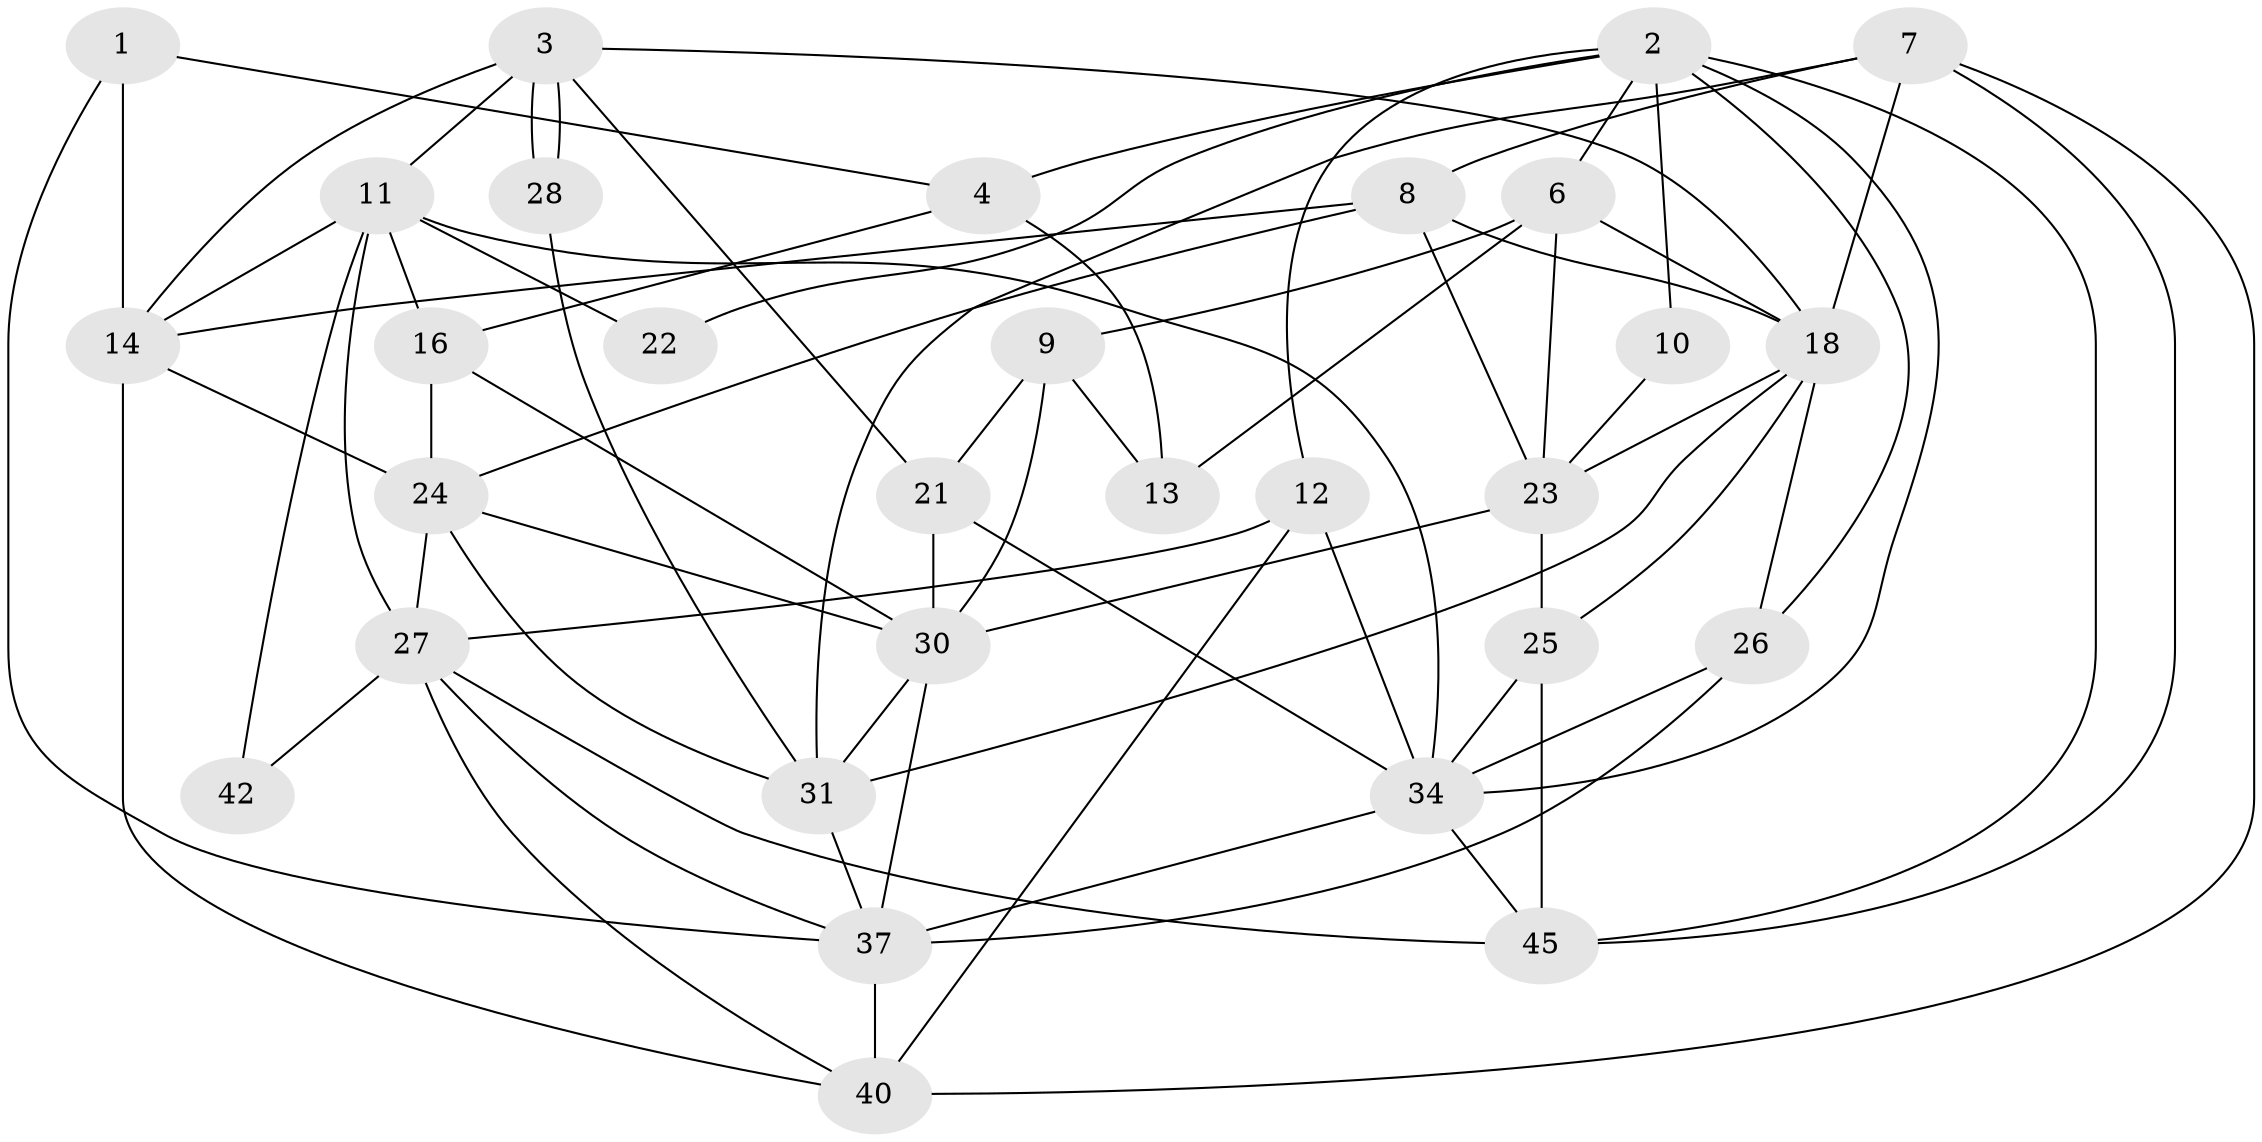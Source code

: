 // Generated by graph-tools (version 1.1) at 2025/24/03/03/25 07:24:02]
// undirected, 30 vertices, 75 edges
graph export_dot {
graph [start="1"]
  node [color=gray90,style=filled];
  1;
  2 [super="+5"];
  3 [super="+33"];
  4;
  6 [super="+15"];
  7 [super="+17"];
  8 [super="+29"];
  9;
  10;
  11 [super="+47"];
  12 [super="+43"];
  13;
  14 [super="+20"];
  16 [super="+19"];
  18 [super="+49"];
  21 [super="+32"];
  22;
  23 [super="+39"];
  24 [super="+51"];
  25;
  26 [super="+41"];
  27 [super="+35"];
  28;
  30 [super="+36"];
  31 [super="+48"];
  34 [super="+38"];
  37 [super="+50"];
  40 [super="+44"];
  42;
  45 [super="+46"];
  1 -- 14;
  1 -- 37;
  1 -- 4;
  2 -- 4;
  2 -- 10;
  2 -- 45;
  2 -- 22;
  2 -- 12;
  2 -- 34;
  2 -- 26;
  2 -- 6;
  3 -- 28;
  3 -- 28;
  3 -- 18;
  3 -- 14;
  3 -- 21;
  3 -- 11;
  4 -- 13;
  4 -- 16;
  6 -- 13;
  6 -- 9;
  6 -- 23;
  6 -- 18;
  7 -- 8 [weight=2];
  7 -- 31;
  7 -- 45;
  7 -- 18;
  7 -- 40;
  8 -- 18;
  8 -- 23;
  8 -- 24;
  8 -- 14;
  9 -- 30;
  9 -- 13;
  9 -- 21;
  10 -- 23;
  11 -- 42 [weight=2];
  11 -- 22;
  11 -- 27;
  11 -- 16;
  11 -- 34;
  11 -- 14;
  12 -- 27;
  12 -- 40;
  12 -- 34;
  14 -- 24 [weight=2];
  14 -- 40;
  16 -- 24;
  16 -- 30;
  18 -- 26;
  18 -- 31;
  18 -- 25;
  18 -- 23;
  21 -- 34 [weight=2];
  21 -- 30;
  23 -- 25;
  23 -- 30;
  24 -- 30;
  24 -- 31;
  24 -- 27;
  25 -- 34;
  25 -- 45;
  26 -- 34;
  26 -- 37;
  27 -- 37;
  27 -- 42;
  27 -- 45;
  27 -- 40;
  28 -- 31;
  30 -- 31;
  30 -- 37;
  31 -- 37;
  34 -- 45;
  34 -- 37;
  37 -- 40;
}
